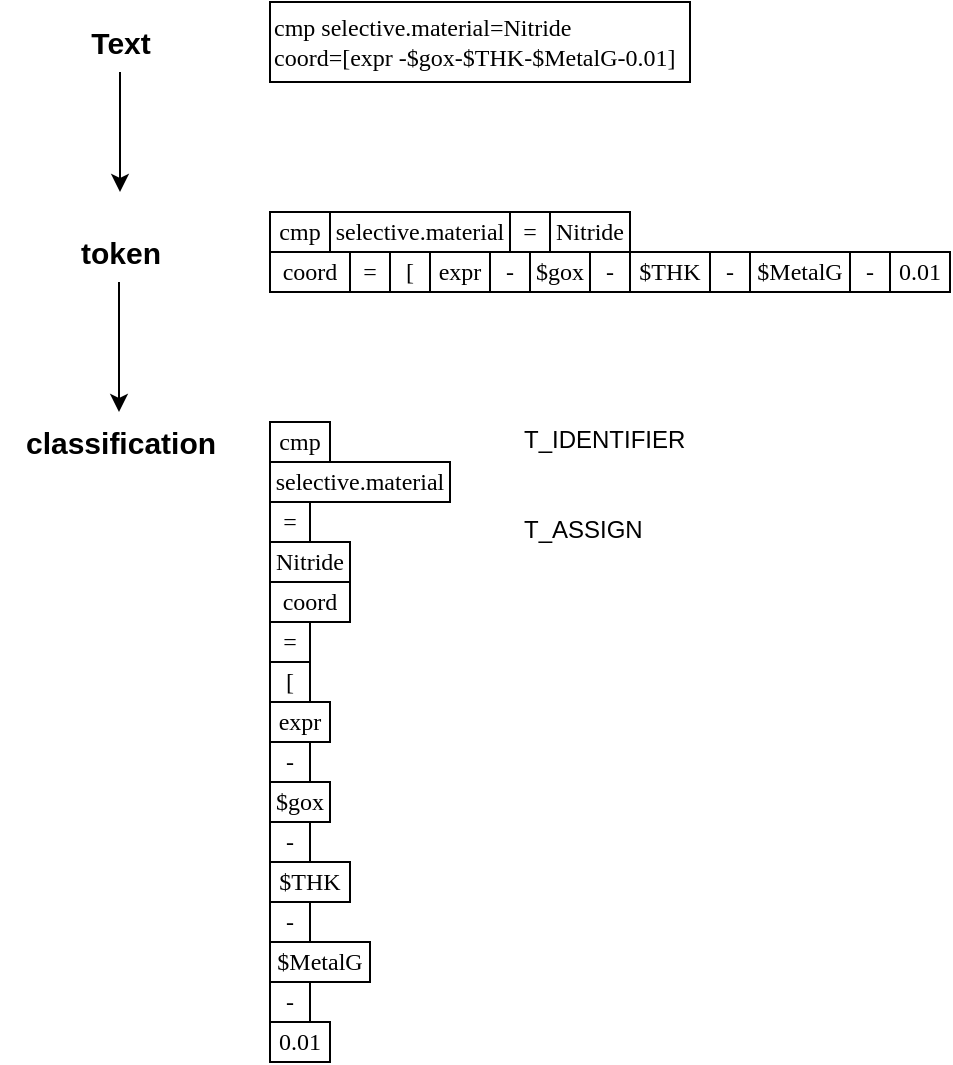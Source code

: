 <mxfile version="24.0.4" type="github">
  <diagram name="第 1 页" id="DlWN55uscxczcILQR3X1">
    <mxGraphModel dx="1050" dy="556" grid="1" gridSize="10" guides="1" tooltips="1" connect="1" arrows="1" fold="1" page="1" pageScale="1" pageWidth="3300" pageHeight="4681" background="#ffffff" math="0" shadow="0">
      <root>
        <mxCell id="0" />
        <mxCell id="1" parent="0" />
        <mxCell id="ZEFwKZCe8J-mTDsIHrXp-3" value="&lt;span style=&quot;font-family: &amp;quot;Times New Roman&amp;quot;;&quot;&gt;cmp&amp;nbsp;&lt;/span&gt;&lt;span style=&quot;font-family: &amp;quot;Times New Roman&amp;quot;;&quot;&gt;selective.material&lt;/span&gt;&lt;span style=&quot;font-family: &amp;quot;Times New Roman&amp;quot;;&quot;&gt;=Nitride&lt;br&gt;&lt;/span&gt;&lt;span style=&quot;font-family: &amp;quot;Times New Roman&amp;quot;;&quot;&gt;coord&lt;/span&gt;&lt;span style=&quot;font-family: &amp;quot;Times New Roman&amp;quot;;&quot;&gt;=[expr -$&lt;/span&gt;&lt;span style=&quot;font-family: &amp;quot;Times New Roman&amp;quot;;&quot;&gt;gox&lt;/span&gt;&lt;span style=&quot;font-family: &amp;quot;Times New Roman&amp;quot;;&quot;&gt;-$THK-$MetalG-0.01]&lt;/span&gt;" style="rounded=0;whiteSpace=wrap;html=1;align=left;" vertex="1" parent="1">
          <mxGeometry x="150" y="65" width="210" height="40" as="geometry" />
        </mxCell>
        <mxCell id="ZEFwKZCe8J-mTDsIHrXp-25" style="edgeStyle=orthogonalEdgeStyle;rounded=0;orthogonalLoop=1;jettySize=auto;html=1;" edge="1" parent="1" source="ZEFwKZCe8J-mTDsIHrXp-4">
          <mxGeometry relative="1" as="geometry">
            <mxPoint x="75" y="160" as="targetPoint" />
          </mxGeometry>
        </mxCell>
        <mxCell id="ZEFwKZCe8J-mTDsIHrXp-4" value="&lt;b&gt;&lt;font style=&quot;font-size: 15px;&quot;&gt;Text&lt;/font&gt;&lt;/b&gt;" style="text;html=1;align=center;verticalAlign=middle;resizable=0;points=[];autosize=1;strokeColor=none;fillColor=none;" vertex="1" parent="1">
          <mxGeometry x="50" y="70" width="50" height="30" as="geometry" />
        </mxCell>
        <mxCell id="ZEFwKZCe8J-mTDsIHrXp-5" value="&lt;b&gt;&lt;font style=&quot;font-size: 15px;&quot;&gt;token&lt;/font&gt;&lt;/b&gt;" style="text;html=1;align=center;verticalAlign=middle;resizable=0;points=[];autosize=1;strokeColor=none;fillColor=none;" vertex="1" parent="1">
          <mxGeometry x="45" y="175" width="60" height="30" as="geometry" />
        </mxCell>
        <mxCell id="ZEFwKZCe8J-mTDsIHrXp-6" value="&lt;span style=&quot;font-family: &amp;quot;Times New Roman&amp;quot;; text-align: left;&quot;&gt;cmp&lt;/span&gt;" style="rounded=0;whiteSpace=wrap;html=1;" vertex="1" parent="1">
          <mxGeometry x="150" y="170" width="30" height="20" as="geometry" />
        </mxCell>
        <mxCell id="ZEFwKZCe8J-mTDsIHrXp-7" value="&lt;span style=&quot;font-family: &amp;quot;Times New Roman&amp;quot;; text-align: left;&quot;&gt;selective.material&lt;/span&gt;" style="rounded=0;whiteSpace=wrap;html=1;" vertex="1" parent="1">
          <mxGeometry x="180" y="170" width="90" height="20" as="geometry" />
        </mxCell>
        <mxCell id="ZEFwKZCe8J-mTDsIHrXp-8" value="&lt;span style=&quot;font-family: &amp;quot;Times New Roman&amp;quot;; text-align: left;&quot;&gt;=&lt;/span&gt;" style="rounded=0;whiteSpace=wrap;html=1;" vertex="1" parent="1">
          <mxGeometry x="270" y="170" width="20" height="20" as="geometry" />
        </mxCell>
        <mxCell id="ZEFwKZCe8J-mTDsIHrXp-9" value="&lt;span style=&quot;font-family: &amp;quot;Times New Roman&amp;quot;; text-align: left;&quot;&gt;Nitride&lt;/span&gt;" style="rounded=0;whiteSpace=wrap;html=1;" vertex="1" parent="1">
          <mxGeometry x="290" y="170" width="40" height="20" as="geometry" />
        </mxCell>
        <mxCell id="ZEFwKZCe8J-mTDsIHrXp-10" value="&lt;span style=&quot;font-family: &amp;quot;Times New Roman&amp;quot;; text-align: left;&quot;&gt;coord&lt;/span&gt;" style="rounded=0;whiteSpace=wrap;html=1;" vertex="1" parent="1">
          <mxGeometry x="150" y="190" width="40" height="20" as="geometry" />
        </mxCell>
        <mxCell id="ZEFwKZCe8J-mTDsIHrXp-11" value="&lt;span style=&quot;font-family: &amp;quot;Times New Roman&amp;quot;; text-align: left;&quot;&gt;=&lt;/span&gt;" style="rounded=0;whiteSpace=wrap;html=1;" vertex="1" parent="1">
          <mxGeometry x="190" y="190" width="20" height="20" as="geometry" />
        </mxCell>
        <mxCell id="ZEFwKZCe8J-mTDsIHrXp-12" value="&lt;div style=&quot;text-align: left;&quot;&gt;&lt;span style=&quot;background-color: initial;&quot;&gt;&lt;font face=&quot;Times New Roman&quot;&gt;[&lt;/font&gt;&lt;/span&gt;&lt;/div&gt;" style="rounded=0;whiteSpace=wrap;html=1;" vertex="1" parent="1">
          <mxGeometry x="210" y="190" width="20" height="20" as="geometry" />
        </mxCell>
        <mxCell id="ZEFwKZCe8J-mTDsIHrXp-13" value="&lt;span style=&quot;font-family: &amp;quot;Times New Roman&amp;quot;; text-align: left;&quot;&gt;expr&lt;/span&gt;" style="rounded=0;whiteSpace=wrap;html=1;" vertex="1" parent="1">
          <mxGeometry x="230" y="190" width="30" height="20" as="geometry" />
        </mxCell>
        <mxCell id="ZEFwKZCe8J-mTDsIHrXp-14" value="&lt;span style=&quot;font-family: &amp;quot;Times New Roman&amp;quot;; text-align: left;&quot;&gt;-&lt;/span&gt;" style="rounded=0;whiteSpace=wrap;html=1;" vertex="1" parent="1">
          <mxGeometry x="260" y="190" width="20" height="20" as="geometry" />
        </mxCell>
        <mxCell id="ZEFwKZCe8J-mTDsIHrXp-15" value="&lt;span style=&quot;text-align: left; font-family: &amp;quot;Times New Roman&amp;quot;;&quot;&gt;$&lt;/span&gt;&lt;span style=&quot;text-align: left; font-family: &amp;quot;Times New Roman&amp;quot;;&quot;&gt;gox&lt;/span&gt;" style="rounded=0;whiteSpace=wrap;html=1;" vertex="1" parent="1">
          <mxGeometry x="280" y="190" width="30" height="20" as="geometry" />
        </mxCell>
        <mxCell id="ZEFwKZCe8J-mTDsIHrXp-16" value="&lt;span style=&quot;font-family: &amp;quot;Times New Roman&amp;quot;; text-align: left;&quot;&gt;$THK&lt;/span&gt;" style="rounded=0;whiteSpace=wrap;html=1;" vertex="1" parent="1">
          <mxGeometry x="330" y="190" width="40" height="20" as="geometry" />
        </mxCell>
        <mxCell id="ZEFwKZCe8J-mTDsIHrXp-17" value="&lt;span style=&quot;font-family: &amp;quot;Times New Roman&amp;quot;; text-align: left;&quot;&gt;0.01&lt;/span&gt;" style="rounded=0;whiteSpace=wrap;html=1;" vertex="1" parent="1">
          <mxGeometry x="460" y="190" width="30" height="20" as="geometry" />
        </mxCell>
        <mxCell id="ZEFwKZCe8J-mTDsIHrXp-18" value="&lt;span style=&quot;font-family: &amp;quot;Times New Roman&amp;quot;; text-align: left;&quot;&gt;$MetalG&lt;/span&gt;" style="rounded=0;whiteSpace=wrap;html=1;" vertex="1" parent="1">
          <mxGeometry x="390" y="190" width="50" height="20" as="geometry" />
        </mxCell>
        <mxCell id="ZEFwKZCe8J-mTDsIHrXp-19" value="&lt;span style=&quot;font-family: &amp;quot;Times New Roman&amp;quot;; text-align: left;&quot;&gt;-&lt;/span&gt;" style="rounded=0;whiteSpace=wrap;html=1;" vertex="1" parent="1">
          <mxGeometry x="310" y="190" width="20" height="20" as="geometry" />
        </mxCell>
        <mxCell id="ZEFwKZCe8J-mTDsIHrXp-20" value="&lt;span style=&quot;font-family: &amp;quot;Times New Roman&amp;quot;; text-align: left;&quot;&gt;-&lt;/span&gt;" style="rounded=0;whiteSpace=wrap;html=1;" vertex="1" parent="1">
          <mxGeometry x="370" y="190" width="20" height="20" as="geometry" />
        </mxCell>
        <mxCell id="ZEFwKZCe8J-mTDsIHrXp-23" value="&lt;span style=&quot;font-family: &amp;quot;Times New Roman&amp;quot;; text-align: left;&quot;&gt;-&lt;/span&gt;" style="rounded=0;whiteSpace=wrap;html=1;" vertex="1" parent="1">
          <mxGeometry x="440" y="190" width="20" height="20" as="geometry" />
        </mxCell>
        <mxCell id="ZEFwKZCe8J-mTDsIHrXp-26" value="&lt;b&gt;&lt;font style=&quot;font-size: 15px;&quot;&gt;classification&lt;/font&gt;&lt;/b&gt;" style="text;html=1;align=center;verticalAlign=middle;resizable=0;points=[];autosize=1;strokeColor=none;fillColor=none;" vertex="1" parent="1">
          <mxGeometry x="15" y="270" width="120" height="30" as="geometry" />
        </mxCell>
        <mxCell id="ZEFwKZCe8J-mTDsIHrXp-27" style="edgeStyle=orthogonalEdgeStyle;rounded=0;orthogonalLoop=1;jettySize=auto;html=1;" edge="1" parent="1" target="ZEFwKZCe8J-mTDsIHrXp-26">
          <mxGeometry relative="1" as="geometry">
            <mxPoint x="74.5" y="265" as="targetPoint" />
            <mxPoint x="74.5" y="205" as="sourcePoint" />
          </mxGeometry>
        </mxCell>
        <mxCell id="ZEFwKZCe8J-mTDsIHrXp-28" value="&lt;span style=&quot;font-family: &amp;quot;Times New Roman&amp;quot;; text-align: left;&quot;&gt;cmp&lt;/span&gt;" style="rounded=0;whiteSpace=wrap;html=1;" vertex="1" parent="1">
          <mxGeometry x="150" y="275" width="30" height="20" as="geometry" />
        </mxCell>
        <mxCell id="ZEFwKZCe8J-mTDsIHrXp-29" value="&lt;span style=&quot;font-family: &amp;quot;Times New Roman&amp;quot;; text-align: left;&quot;&gt;selective.material&lt;/span&gt;" style="rounded=0;whiteSpace=wrap;html=1;" vertex="1" parent="1">
          <mxGeometry x="150" y="295" width="90" height="20" as="geometry" />
        </mxCell>
        <mxCell id="ZEFwKZCe8J-mTDsIHrXp-30" value="&lt;span style=&quot;font-family: &amp;quot;Times New Roman&amp;quot;; text-align: left;&quot;&gt;=&lt;/span&gt;" style="rounded=0;whiteSpace=wrap;html=1;" vertex="1" parent="1">
          <mxGeometry x="150" y="315" width="20" height="20" as="geometry" />
        </mxCell>
        <mxCell id="ZEFwKZCe8J-mTDsIHrXp-31" value="&lt;span style=&quot;font-family: &amp;quot;Times New Roman&amp;quot;; text-align: left;&quot;&gt;Nitride&lt;/span&gt;" style="rounded=0;whiteSpace=wrap;html=1;" vertex="1" parent="1">
          <mxGeometry x="150" y="335" width="40" height="20" as="geometry" />
        </mxCell>
        <mxCell id="ZEFwKZCe8J-mTDsIHrXp-32" value="&lt;span style=&quot;font-family: &amp;quot;Times New Roman&amp;quot;; text-align: left;&quot;&gt;coord&lt;/span&gt;" style="rounded=0;whiteSpace=wrap;html=1;" vertex="1" parent="1">
          <mxGeometry x="150" y="355" width="40" height="20" as="geometry" />
        </mxCell>
        <mxCell id="ZEFwKZCe8J-mTDsIHrXp-33" value="&lt;span style=&quot;font-family: &amp;quot;Times New Roman&amp;quot;; text-align: left;&quot;&gt;=&lt;/span&gt;" style="rounded=0;whiteSpace=wrap;html=1;" vertex="1" parent="1">
          <mxGeometry x="150" y="375" width="20" height="20" as="geometry" />
        </mxCell>
        <mxCell id="ZEFwKZCe8J-mTDsIHrXp-34" value="&lt;div style=&quot;text-align: left;&quot;&gt;&lt;span style=&quot;background-color: initial;&quot;&gt;&lt;font face=&quot;Times New Roman&quot;&gt;[&lt;/font&gt;&lt;/span&gt;&lt;/div&gt;" style="rounded=0;whiteSpace=wrap;html=1;" vertex="1" parent="1">
          <mxGeometry x="150" y="395" width="20" height="20" as="geometry" />
        </mxCell>
        <mxCell id="ZEFwKZCe8J-mTDsIHrXp-35" value="&lt;span style=&quot;font-family: &amp;quot;Times New Roman&amp;quot;; text-align: left;&quot;&gt;expr&lt;/span&gt;" style="rounded=0;whiteSpace=wrap;html=1;" vertex="1" parent="1">
          <mxGeometry x="150" y="415" width="30" height="20" as="geometry" />
        </mxCell>
        <mxCell id="ZEFwKZCe8J-mTDsIHrXp-36" value="&lt;span style=&quot;font-family: &amp;quot;Times New Roman&amp;quot;; text-align: left;&quot;&gt;-&lt;/span&gt;" style="rounded=0;whiteSpace=wrap;html=1;" vertex="1" parent="1">
          <mxGeometry x="150" y="435" width="20" height="20" as="geometry" />
        </mxCell>
        <mxCell id="ZEFwKZCe8J-mTDsIHrXp-37" value="&lt;span style=&quot;text-align: left; font-family: &amp;quot;Times New Roman&amp;quot;;&quot;&gt;$&lt;/span&gt;&lt;span style=&quot;text-align: left; font-family: &amp;quot;Times New Roman&amp;quot;;&quot;&gt;gox&lt;/span&gt;" style="rounded=0;whiteSpace=wrap;html=1;" vertex="1" parent="1">
          <mxGeometry x="150" y="455" width="30" height="20" as="geometry" />
        </mxCell>
        <mxCell id="ZEFwKZCe8J-mTDsIHrXp-38" value="&lt;span style=&quot;font-family: &amp;quot;Times New Roman&amp;quot;; text-align: left;&quot;&gt;$THK&lt;/span&gt;" style="rounded=0;whiteSpace=wrap;html=1;" vertex="1" parent="1">
          <mxGeometry x="150" y="495" width="40" height="20" as="geometry" />
        </mxCell>
        <mxCell id="ZEFwKZCe8J-mTDsIHrXp-39" value="&lt;span style=&quot;font-family: &amp;quot;Times New Roman&amp;quot;; text-align: left;&quot;&gt;0.01&lt;/span&gt;" style="rounded=0;whiteSpace=wrap;html=1;" vertex="1" parent="1">
          <mxGeometry x="150" y="575" width="30" height="20" as="geometry" />
        </mxCell>
        <mxCell id="ZEFwKZCe8J-mTDsIHrXp-40" value="&lt;span style=&quot;font-family: &amp;quot;Times New Roman&amp;quot;; text-align: left;&quot;&gt;$MetalG&lt;/span&gt;" style="rounded=0;whiteSpace=wrap;html=1;" vertex="1" parent="1">
          <mxGeometry x="150" y="535" width="50" height="20" as="geometry" />
        </mxCell>
        <mxCell id="ZEFwKZCe8J-mTDsIHrXp-41" value="&lt;span style=&quot;font-family: &amp;quot;Times New Roman&amp;quot;; text-align: left;&quot;&gt;-&lt;/span&gt;" style="rounded=0;whiteSpace=wrap;html=1;" vertex="1" parent="1">
          <mxGeometry x="150" y="475" width="20" height="20" as="geometry" />
        </mxCell>
        <mxCell id="ZEFwKZCe8J-mTDsIHrXp-42" value="&lt;span style=&quot;font-family: &amp;quot;Times New Roman&amp;quot;; text-align: left;&quot;&gt;-&lt;/span&gt;" style="rounded=0;whiteSpace=wrap;html=1;" vertex="1" parent="1">
          <mxGeometry x="150" y="515" width="20" height="20" as="geometry" />
        </mxCell>
        <mxCell id="ZEFwKZCe8J-mTDsIHrXp-43" value="&lt;span style=&quot;font-family: &amp;quot;Times New Roman&amp;quot;; text-align: left;&quot;&gt;-&lt;/span&gt;" style="rounded=0;whiteSpace=wrap;html=1;" vertex="1" parent="1">
          <mxGeometry x="150" y="555" width="20" height="20" as="geometry" />
        </mxCell>
        <mxCell id="ZEFwKZCe8J-mTDsIHrXp-64" value="T_ASSIGN" style="text;whiteSpace=wrap;fontFamily=Helvetica;fontSize=12;fontColor=default;" vertex="1" parent="1">
          <mxGeometry x="275" y="315" width="70" height="25" as="geometry" />
        </mxCell>
        <mxCell id="ZEFwKZCe8J-mTDsIHrXp-66" value="T_IDENTIFIER" style="text;whiteSpace=wrap;fontFamily=Helvetica;fontSize=12;fontColor=default;" vertex="1" parent="1">
          <mxGeometry x="275" y="270" width="110" height="40" as="geometry" />
        </mxCell>
      </root>
    </mxGraphModel>
  </diagram>
</mxfile>
